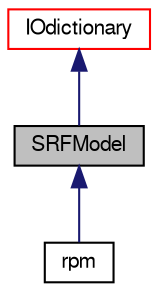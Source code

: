 digraph "SRFModel"
{
  bgcolor="transparent";
  edge [fontname="FreeSans",fontsize="10",labelfontname="FreeSans",labelfontsize="10"];
  node [fontname="FreeSans",fontsize="10",shape=record];
  Node0 [label="SRFModel",height=0.2,width=0.4,color="black", fillcolor="grey75", style="filled", fontcolor="black"];
  Node1 -> Node0 [dir="back",color="midnightblue",fontsize="10",style="solid",fontname="FreeSans"];
  Node1 [label="IOdictionary",height=0.2,width=0.4,color="red",URL="$a26158.html",tooltip="IOdictionary is derived from dictionary and IOobject to give the dictionary automatic IO functionalit..."];
  Node0 -> Node17 [dir="back",color="midnightblue",fontsize="10",style="solid",fontname="FreeSans"];
  Node17 [label="rpm",height=0.2,width=0.4,color="black",URL="$a21958.html",tooltip="Basic SRF model whereby angular velocity is specified in terms of a (global) axis and revolutions-per..."];
}
